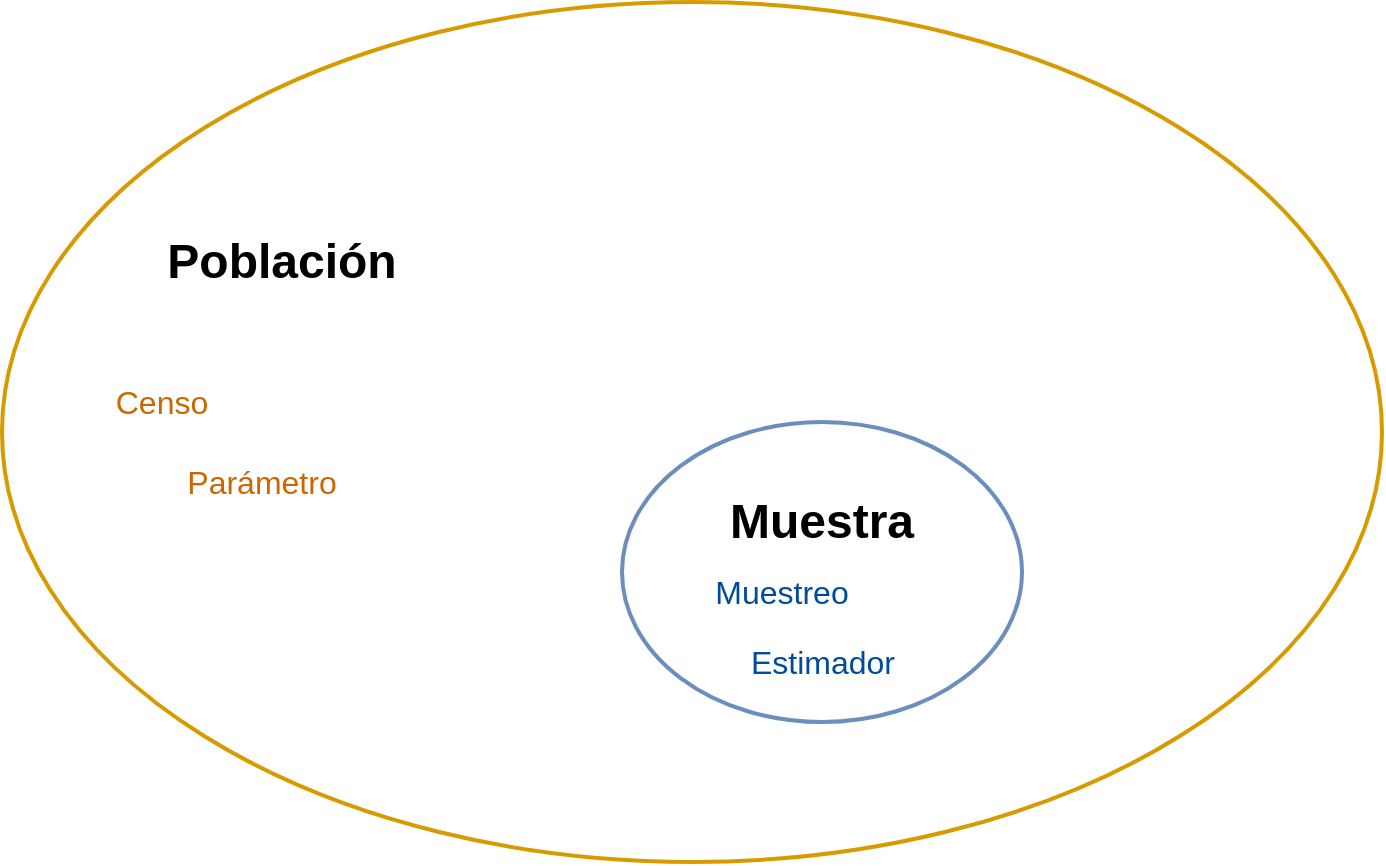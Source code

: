 <mxfile version="13.0.3" type="device"><diagram id="qZxhhClNhOIJa5cl7Ph-" name="Page-1"><mxGraphModel dx="1422" dy="843" grid="1" gridSize="10" guides="1" tooltips="1" connect="1" arrows="1" fold="1" page="1" pageScale="1" pageWidth="827" pageHeight="1169" math="0" shadow="0"><root><mxCell id="0"/><mxCell id="1" parent="0"/><mxCell id="dVWVVaYgBi2m1PLBXiNB-1" value="" style="ellipse;whiteSpace=wrap;html=1;fillColor=none;strokeColor=#d79b00;strokeWidth=2;fontSize=16;" parent="1" vertex="1"><mxGeometry x="60" y="60" width="690" height="430" as="geometry"/></mxCell><mxCell id="dVWVVaYgBi2m1PLBXiNB-2" value="" style="ellipse;whiteSpace=wrap;html=1;fillColor=none;strokeColor=#6c8ebf;strokeWidth=2;fontSize=16;" parent="1" vertex="1"><mxGeometry x="370" y="270" width="200" height="150" as="geometry"/></mxCell><mxCell id="dVWVVaYgBi2m1PLBXiNB-3" value="&lt;b style=&quot;font-size: 24px;&quot;&gt;&lt;font style=&quot;font-size: 24px;&quot;&gt;Población&lt;/font&gt;&lt;/b&gt;" style="rounded=0;whiteSpace=wrap;html=1;fillColor=none;strokeColor=none;strokeWidth=2;fontSize=24;" parent="1" vertex="1"><mxGeometry x="140" y="160" width="120" height="60" as="geometry"/></mxCell><mxCell id="dVWVVaYgBi2m1PLBXiNB-4" value="&lt;font size=&quot;1&quot;&gt;&lt;b style=&quot;font-size: 24px&quot;&gt;Muestra&lt;/b&gt;&lt;/font&gt;" style="rounded=0;whiteSpace=wrap;html=1;strokeColor=none;fillColor=none;strokeWidth=2;fontSize=20;" parent="1" vertex="1"><mxGeometry x="410" y="290" width="120" height="60" as="geometry"/></mxCell><mxCell id="dVWVVaYgBi2m1PLBXiNB-5" value="&lt;font style=&quot;font-size: 16px&quot; color=&quot;#cc6600&quot;&gt;&lt;span style=&quot;font-size: 16px&quot;&gt;Parámetro&lt;/span&gt;&lt;/font&gt;" style="rounded=0;whiteSpace=wrap;html=1;strokeColor=none;fillColor=none;fontStyle=0;strokeWidth=2;fontSize=16;" parent="1" vertex="1"><mxGeometry x="130" y="270" width="120" height="60" as="geometry"/></mxCell><mxCell id="dVWVVaYgBi2m1PLBXiNB-6" value="&lt;font style=&quot;font-size: 16px;&quot; color=&quot;#cc6600&quot;&gt;&lt;span style=&quot;font-size: 16px;&quot;&gt;Censo&lt;/span&gt;&lt;/font&gt;" style="rounded=0;whiteSpace=wrap;html=1;strokeColor=none;fillColor=none;fontStyle=0;strokeWidth=2;fontSize=16;" parent="1" vertex="1"><mxGeometry x="80" y="230" width="120" height="60" as="geometry"/></mxCell><mxCell id="dVWVVaYgBi2m1PLBXiNB-8" value="&lt;font color=&quot;#004c99&quot; style=&quot;font-size: 16px;&quot;&gt;&lt;span style=&quot;font-size: 16px;&quot;&gt;Muestreo&lt;/span&gt;&lt;/font&gt;" style="rounded=0;whiteSpace=wrap;html=1;strokeColor=none;fillColor=none;fontStyle=0;strokeWidth=2;fontSize=16;" parent="1" vertex="1"><mxGeometry x="390" y="340" width="120" height="30" as="geometry"/></mxCell><mxCell id="dVWVVaYgBi2m1PLBXiNB-9" value="&lt;font color=&quot;#004c99&quot; style=&quot;font-size: 16px&quot;&gt;&lt;span style=&quot;font-size: 16px&quot;&gt;Estimador&lt;/span&gt;&lt;/font&gt;" style="rounded=0;whiteSpace=wrap;html=1;strokeColor=none;fillColor=none;fontStyle=0;strokeWidth=2;fontSize=16;" parent="1" vertex="1"><mxGeometry x="423.5" y="370" width="93" height="40" as="geometry"/></mxCell></root></mxGraphModel></diagram></mxfile>